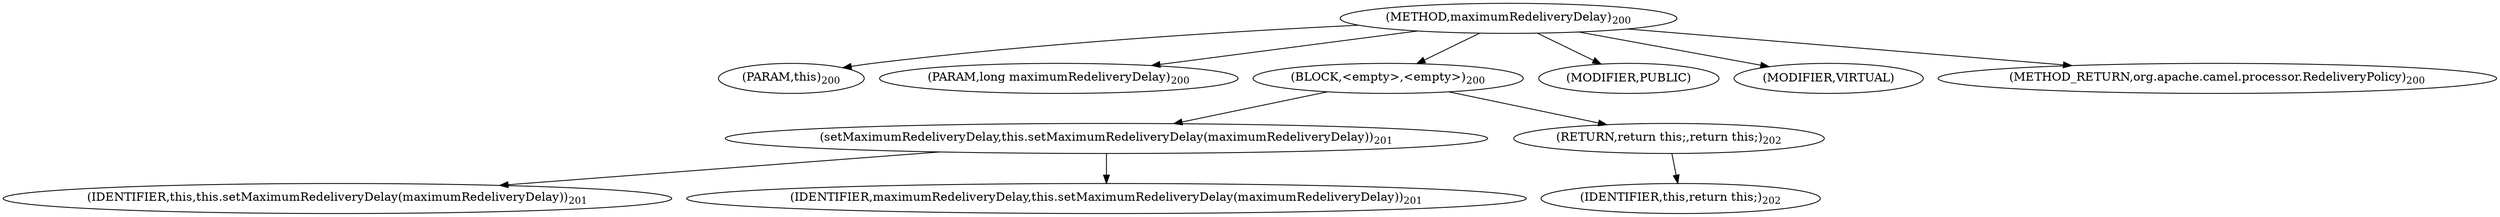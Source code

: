 digraph "maximumRedeliveryDelay" {  
"400" [label = <(METHOD,maximumRedeliveryDelay)<SUB>200</SUB>> ]
"31" [label = <(PARAM,this)<SUB>200</SUB>> ]
"401" [label = <(PARAM,long maximumRedeliveryDelay)<SUB>200</SUB>> ]
"402" [label = <(BLOCK,&lt;empty&gt;,&lt;empty&gt;)<SUB>200</SUB>> ]
"403" [label = <(setMaximumRedeliveryDelay,this.setMaximumRedeliveryDelay(maximumRedeliveryDelay))<SUB>201</SUB>> ]
"30" [label = <(IDENTIFIER,this,this.setMaximumRedeliveryDelay(maximumRedeliveryDelay))<SUB>201</SUB>> ]
"404" [label = <(IDENTIFIER,maximumRedeliveryDelay,this.setMaximumRedeliveryDelay(maximumRedeliveryDelay))<SUB>201</SUB>> ]
"405" [label = <(RETURN,return this;,return this;)<SUB>202</SUB>> ]
"32" [label = <(IDENTIFIER,this,return this;)<SUB>202</SUB>> ]
"406" [label = <(MODIFIER,PUBLIC)> ]
"407" [label = <(MODIFIER,VIRTUAL)> ]
"408" [label = <(METHOD_RETURN,org.apache.camel.processor.RedeliveryPolicy)<SUB>200</SUB>> ]
  "400" -> "31" 
  "400" -> "401" 
  "400" -> "402" 
  "400" -> "406" 
  "400" -> "407" 
  "400" -> "408" 
  "402" -> "403" 
  "402" -> "405" 
  "403" -> "30" 
  "403" -> "404" 
  "405" -> "32" 
}
